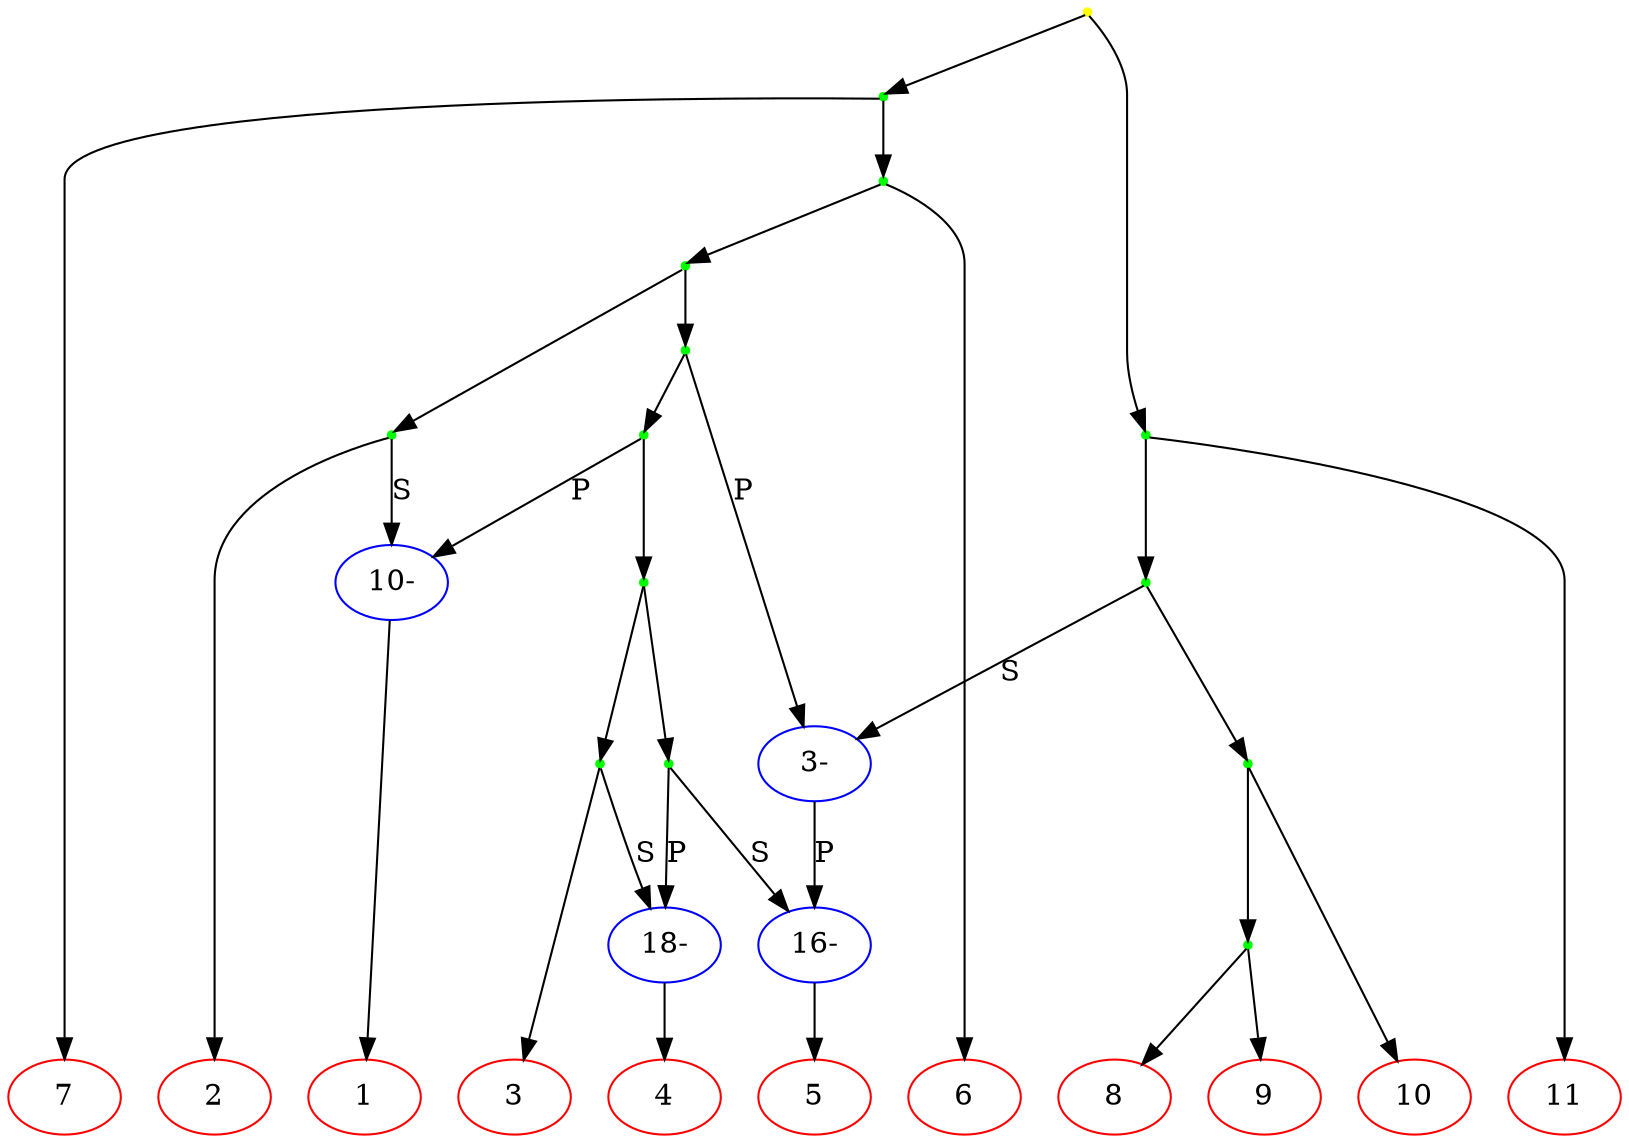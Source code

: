 digraph ARG {
  { rank = same; 0; 1; 2; 3; 4; 5; 6; 7; 8; 9; 10; }
  0 [label="1",color=red];
  15 -> 0;
  1 [label="2",color=red];
  16 -> 1;
  2 [label="3",color=red];
  14 -> 2;
  3 [label="4",color=red];
  13 -> 3;
  4 [label="5",color=red];
  17 -> 4;
  5 [label="6",color=red];
  25 -> 5;
  6 [label="7",color=red];
  27 -> 6;
  7 [label="8",color=red];
  11 -> 7;
  8 [label="9",color=red];
  11 -> 8;
  9 [label="10",color=red];
  12 -> 9;
  10 [label="11",color=red];
  26 -> 10;
  11 [label="",shape=point,color=green];
  12 -> 11;
  12 [label="",shape=point,color=green];
  24 -> 12;
  13 [label="18-",color=blue];
  18 -> 13 [label="P"]
  14 -> 13 [label="S"]
  14 [label="",shape=point,color=green];
  19 -> 14;
  15 [label="10-",color=blue];
  20 -> 15 [label="P"]
  16 -> 15 [label="S"]
  16 [label="",shape=point,color=green];
  23 -> 16;
  17 [label="16-",color=blue];
  21 -> 17 [label="P"]
  18 -> 17 [label="S"]
  18 [label="",shape=point,color=green];
  19 -> 18;
  19 [label="",shape=point,color=green];
  20 -> 19;
  20 [label="",shape=point,color=green];
  22 -> 20;
  21 [label="3-",color=blue];
  22 -> 21 [label="P"]
  24 -> 21 [label="S"]
  22 [label="",shape=point,color=green];
  23 -> 22;
  23 [label="",shape=point,color=green];
  25 -> 23;
  24 [label="",shape=point,color=green];
  26 -> 24;
  25 [label="",shape=point,color=green];
  27 -> 25;
  26 [label="",shape=point,color=green];
  28 -> 26;
  27 [label="",shape=point,color=green];
  28 -> 27;
  28 [label="",shape=point,color=yellow];
}
